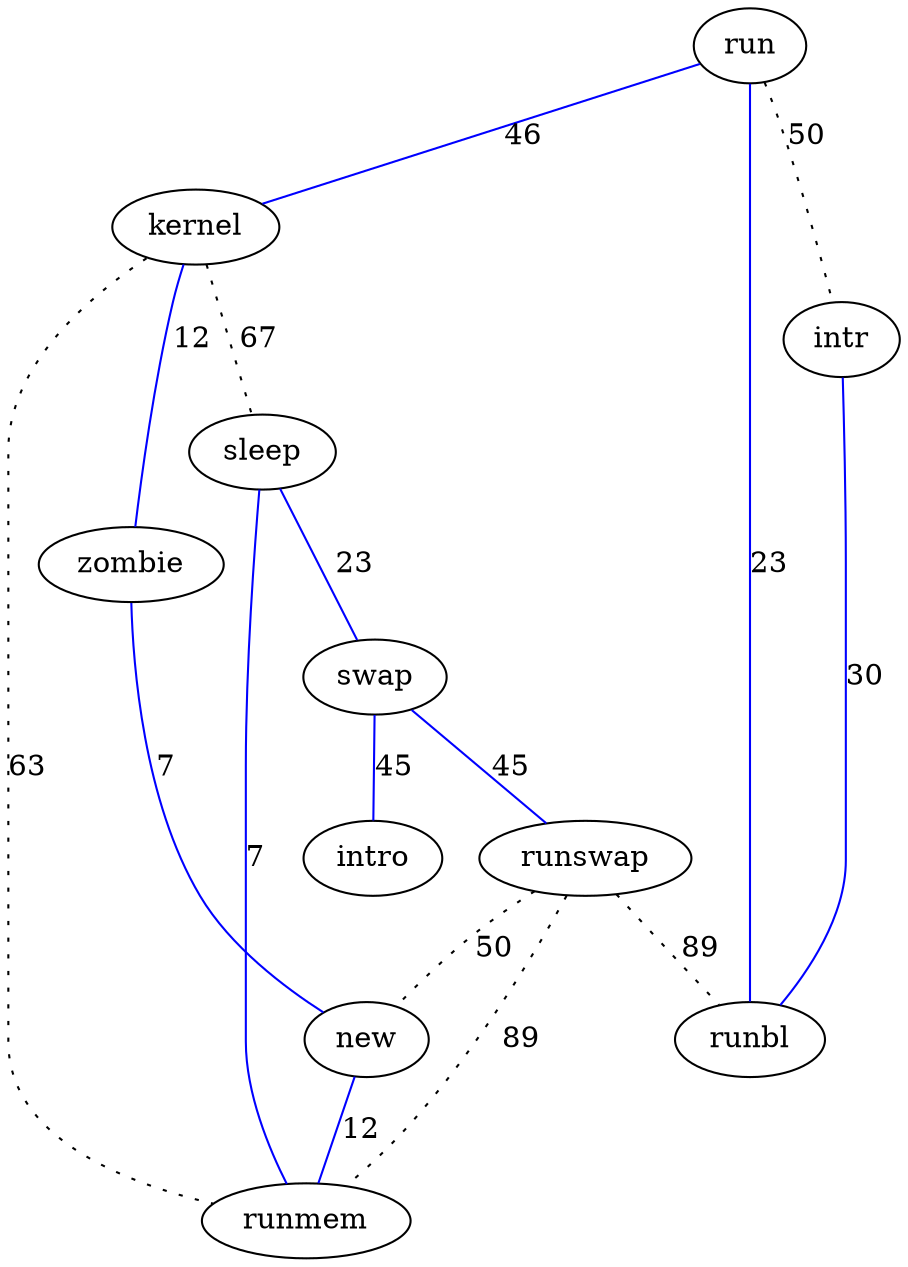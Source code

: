 graph G {
// nodes
run;
intr;
intro;
runbl;
kernel;
zombie;
sleep;
runmem;
swap;
runswap;
new;
// edges
sleep -- runmem [label="7",color=blue];
zombie -- new [label="7",color=blue];
kernel -- zombie [label="12",color=blue];
new -- runmem [label="12",color=blue];
runbl -- run [label="23",color=blue];
sleep -- swap [label="23",color=blue];
intr -- runbl [label="30",color=blue];
swap -- runswap [label="45",color=blue];
swap -- intro [label="45",color=blue];
run -- kernel [label="46",color=blue];
run -- intr [label="50",style=dotted];
runswap -- new [label="50",style=dotted];
kernel -- runmem [label="63",style=dotted];
kernel -- sleep [label="67",style=dotted];
runswap -- runmem [label="89",style=dotted];
runswap -- runbl [label="89",style=dotted];
}